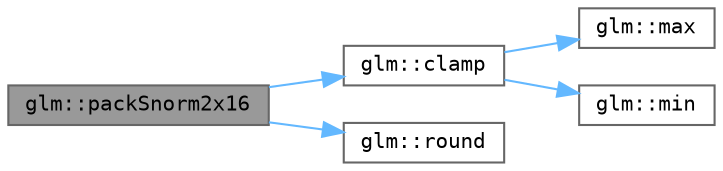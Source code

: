 digraph "glm::packSnorm2x16"
{
 // LATEX_PDF_SIZE
  bgcolor="transparent";
  edge [fontname=Terminal,fontsize=10,labelfontname=Helvetica,labelfontsize=10];
  node [fontname=Terminal,fontsize=10,shape=box,height=0.2,width=0.4];
  rankdir="LR";
  Node1 [label="glm::packSnorm2x16",height=0.2,width=0.4,color="gray40", fillcolor="grey60", style="filled", fontcolor="black",tooltip=" "];
  Node1 -> Node2 [color="steelblue1",style="solid"];
  Node2 [label="glm::clamp",height=0.2,width=0.4,color="grey40", fillcolor="white", style="filled",URL="$group__core__func__common.html#ga7cd77683da6361e297c56443fc70806d",tooltip=" "];
  Node2 -> Node3 [color="steelblue1",style="solid"];
  Node3 [label="glm::max",height=0.2,width=0.4,color="grey40", fillcolor="white", style="filled",URL="$group__core__func__common.html#gae02d42887fc5570451f880e3c624b9ac",tooltip=" "];
  Node2 -> Node4 [color="steelblue1",style="solid"];
  Node4 [label="glm::min",height=0.2,width=0.4,color="grey40", fillcolor="white", style="filled",URL="$group__core__func__common.html#ga6cf8098827054a270ee36b18e30d471d",tooltip=" "];
  Node1 -> Node5 [color="steelblue1",style="solid"];
  Node5 [label="glm::round",height=0.2,width=0.4,color="grey40", fillcolor="white", style="filled",URL="$group__core__func__common.html#gaa81940d45558cd2ae07fe135e653bcfa",tooltip=" "];
}
